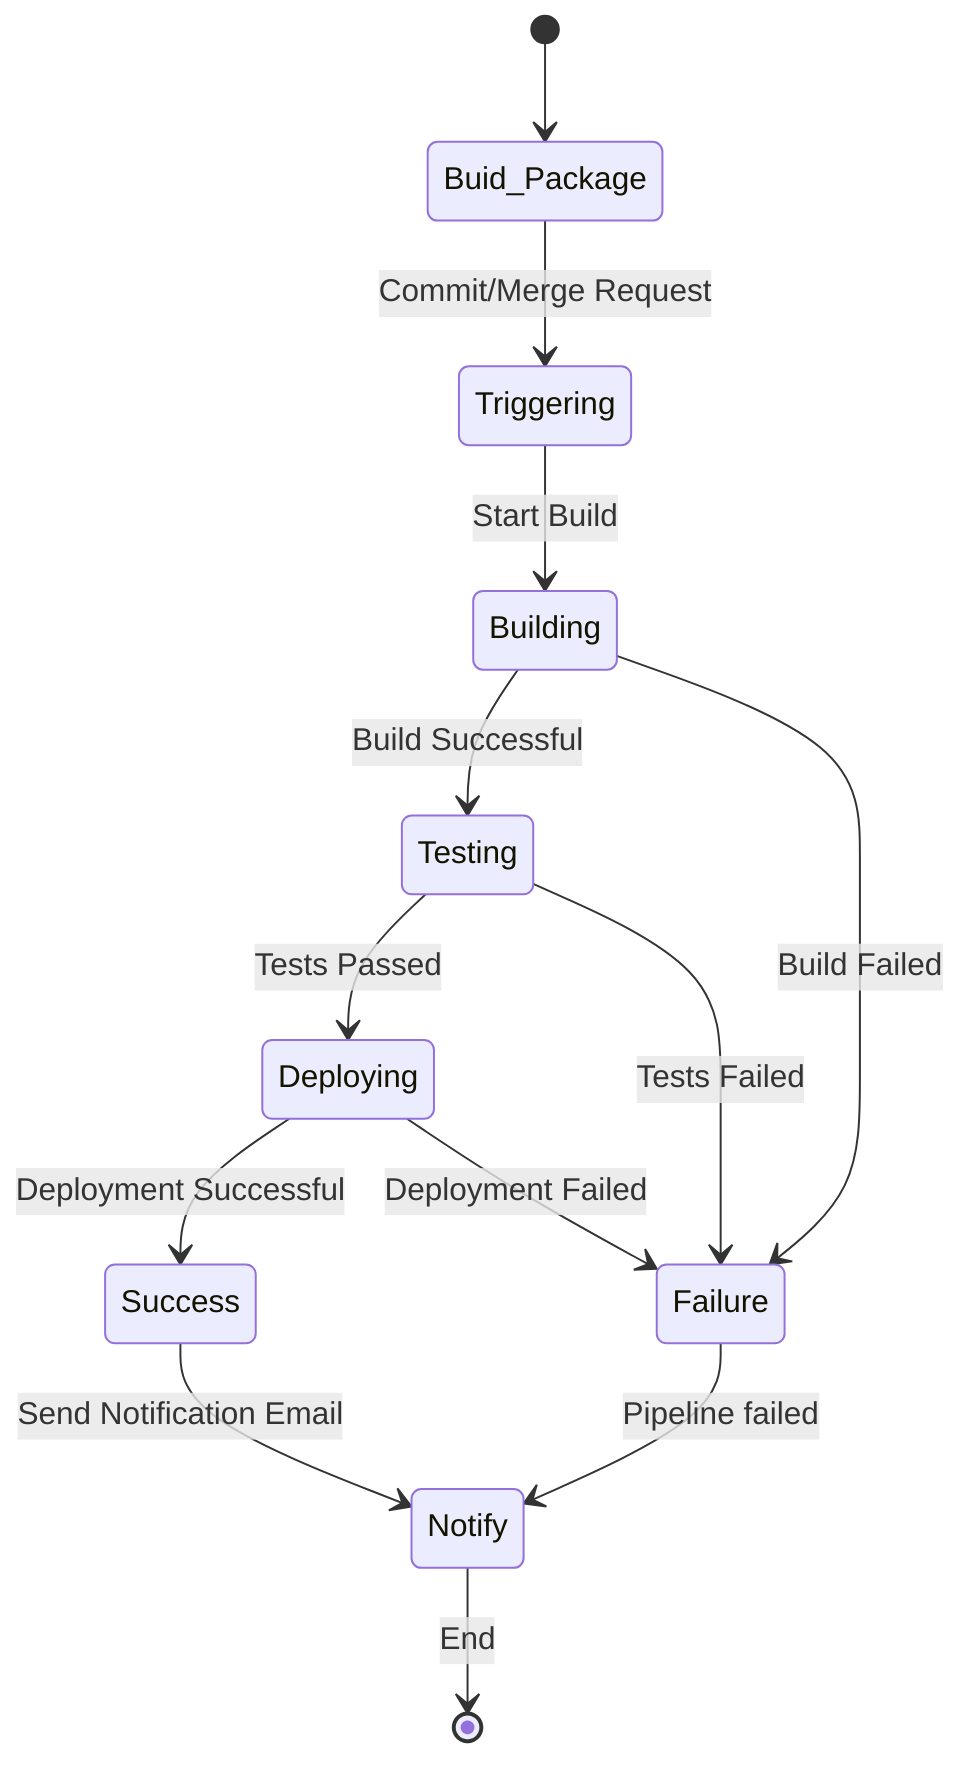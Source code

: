 stateDiagram-v2
    [*] --> Buid_Package
    Buid_Package --> Triggering : Commit/Merge Request
    Triggering --> Building : Start Build
    Building --> Testing : Build Successful
    Building --> Failure : Build Failed
    Testing --> Deploying : Tests Passed
    Testing --> Failure : Tests Failed
    Deploying --> Success : Deployment Successful
    Deploying --> Failure : Deployment Failed
    Success --> Notify : Send Notification Email
    Notify --> [*] : End
    Failure --> Notify : Pipeline failed